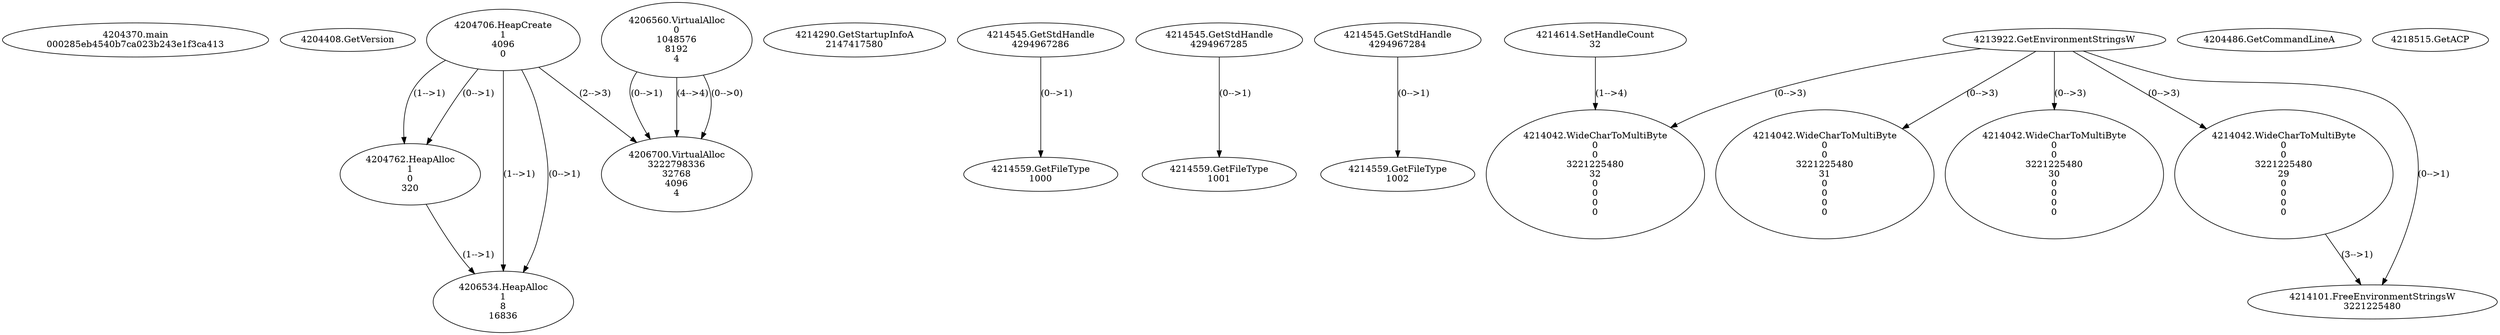 // Global SCDG with merge call
digraph {
	0 [label="4204370.main
000285eb4540b7ca023b243e1f3ca413"]
	1 [label="4204408.GetVersion
"]
	2 [label="4204706.HeapCreate
1
4096
0"]
	3 [label="4204762.HeapAlloc
1
0
320"]
	2 -> 3 [label="(1-->1)"]
	2 -> 3 [label="(0-->1)"]
	4 [label="4206534.HeapAlloc
1
8
16836"]
	2 -> 4 [label="(1-->1)"]
	2 -> 4 [label="(0-->1)"]
	3 -> 4 [label="(1-->1)"]
	5 [label="4206560.VirtualAlloc
0
1048576
8192
4"]
	6 [label="4206700.VirtualAlloc
3222798336
32768
4096
4"]
	5 -> 6 [label="(0-->1)"]
	2 -> 6 [label="(2-->3)"]
	5 -> 6 [label="(4-->4)"]
	5 -> 6 [label="(0-->0)"]
	7 [label="4214290.GetStartupInfoA
2147417580"]
	8 [label="4214545.GetStdHandle
4294967286"]
	9 [label="4214559.GetFileType
1000"]
	8 -> 9 [label="(0-->1)"]
	10 [label="4214545.GetStdHandle
4294967285"]
	11 [label="4214559.GetFileType
1001"]
	10 -> 11 [label="(0-->1)"]
	12 [label="4214545.GetStdHandle
4294967284"]
	13 [label="4214559.GetFileType
1002"]
	12 -> 13 [label="(0-->1)"]
	14 [label="4214614.SetHandleCount
32"]
	15 [label="4204486.GetCommandLineA
"]
	16 [label="4213922.GetEnvironmentStringsW
"]
	17 [label="4214042.WideCharToMultiByte
0
0
3221225480
32
0
0
0
0"]
	16 -> 17 [label="(0-->3)"]
	14 -> 17 [label="(1-->4)"]
	18 [label="4214042.WideCharToMultiByte
0
0
3221225480
31
0
0
0
0"]
	16 -> 18 [label="(0-->3)"]
	19 [label="4214042.WideCharToMultiByte
0
0
3221225480
30
0
0
0
0"]
	16 -> 19 [label="(0-->3)"]
	20 [label="4214042.WideCharToMultiByte
0
0
3221225480
29
0
0
0
0"]
	16 -> 20 [label="(0-->3)"]
	21 [label="4214101.FreeEnvironmentStringsW
3221225480"]
	16 -> 21 [label="(0-->1)"]
	20 -> 21 [label="(3-->1)"]
	22 [label="4218515.GetACP
"]
}
